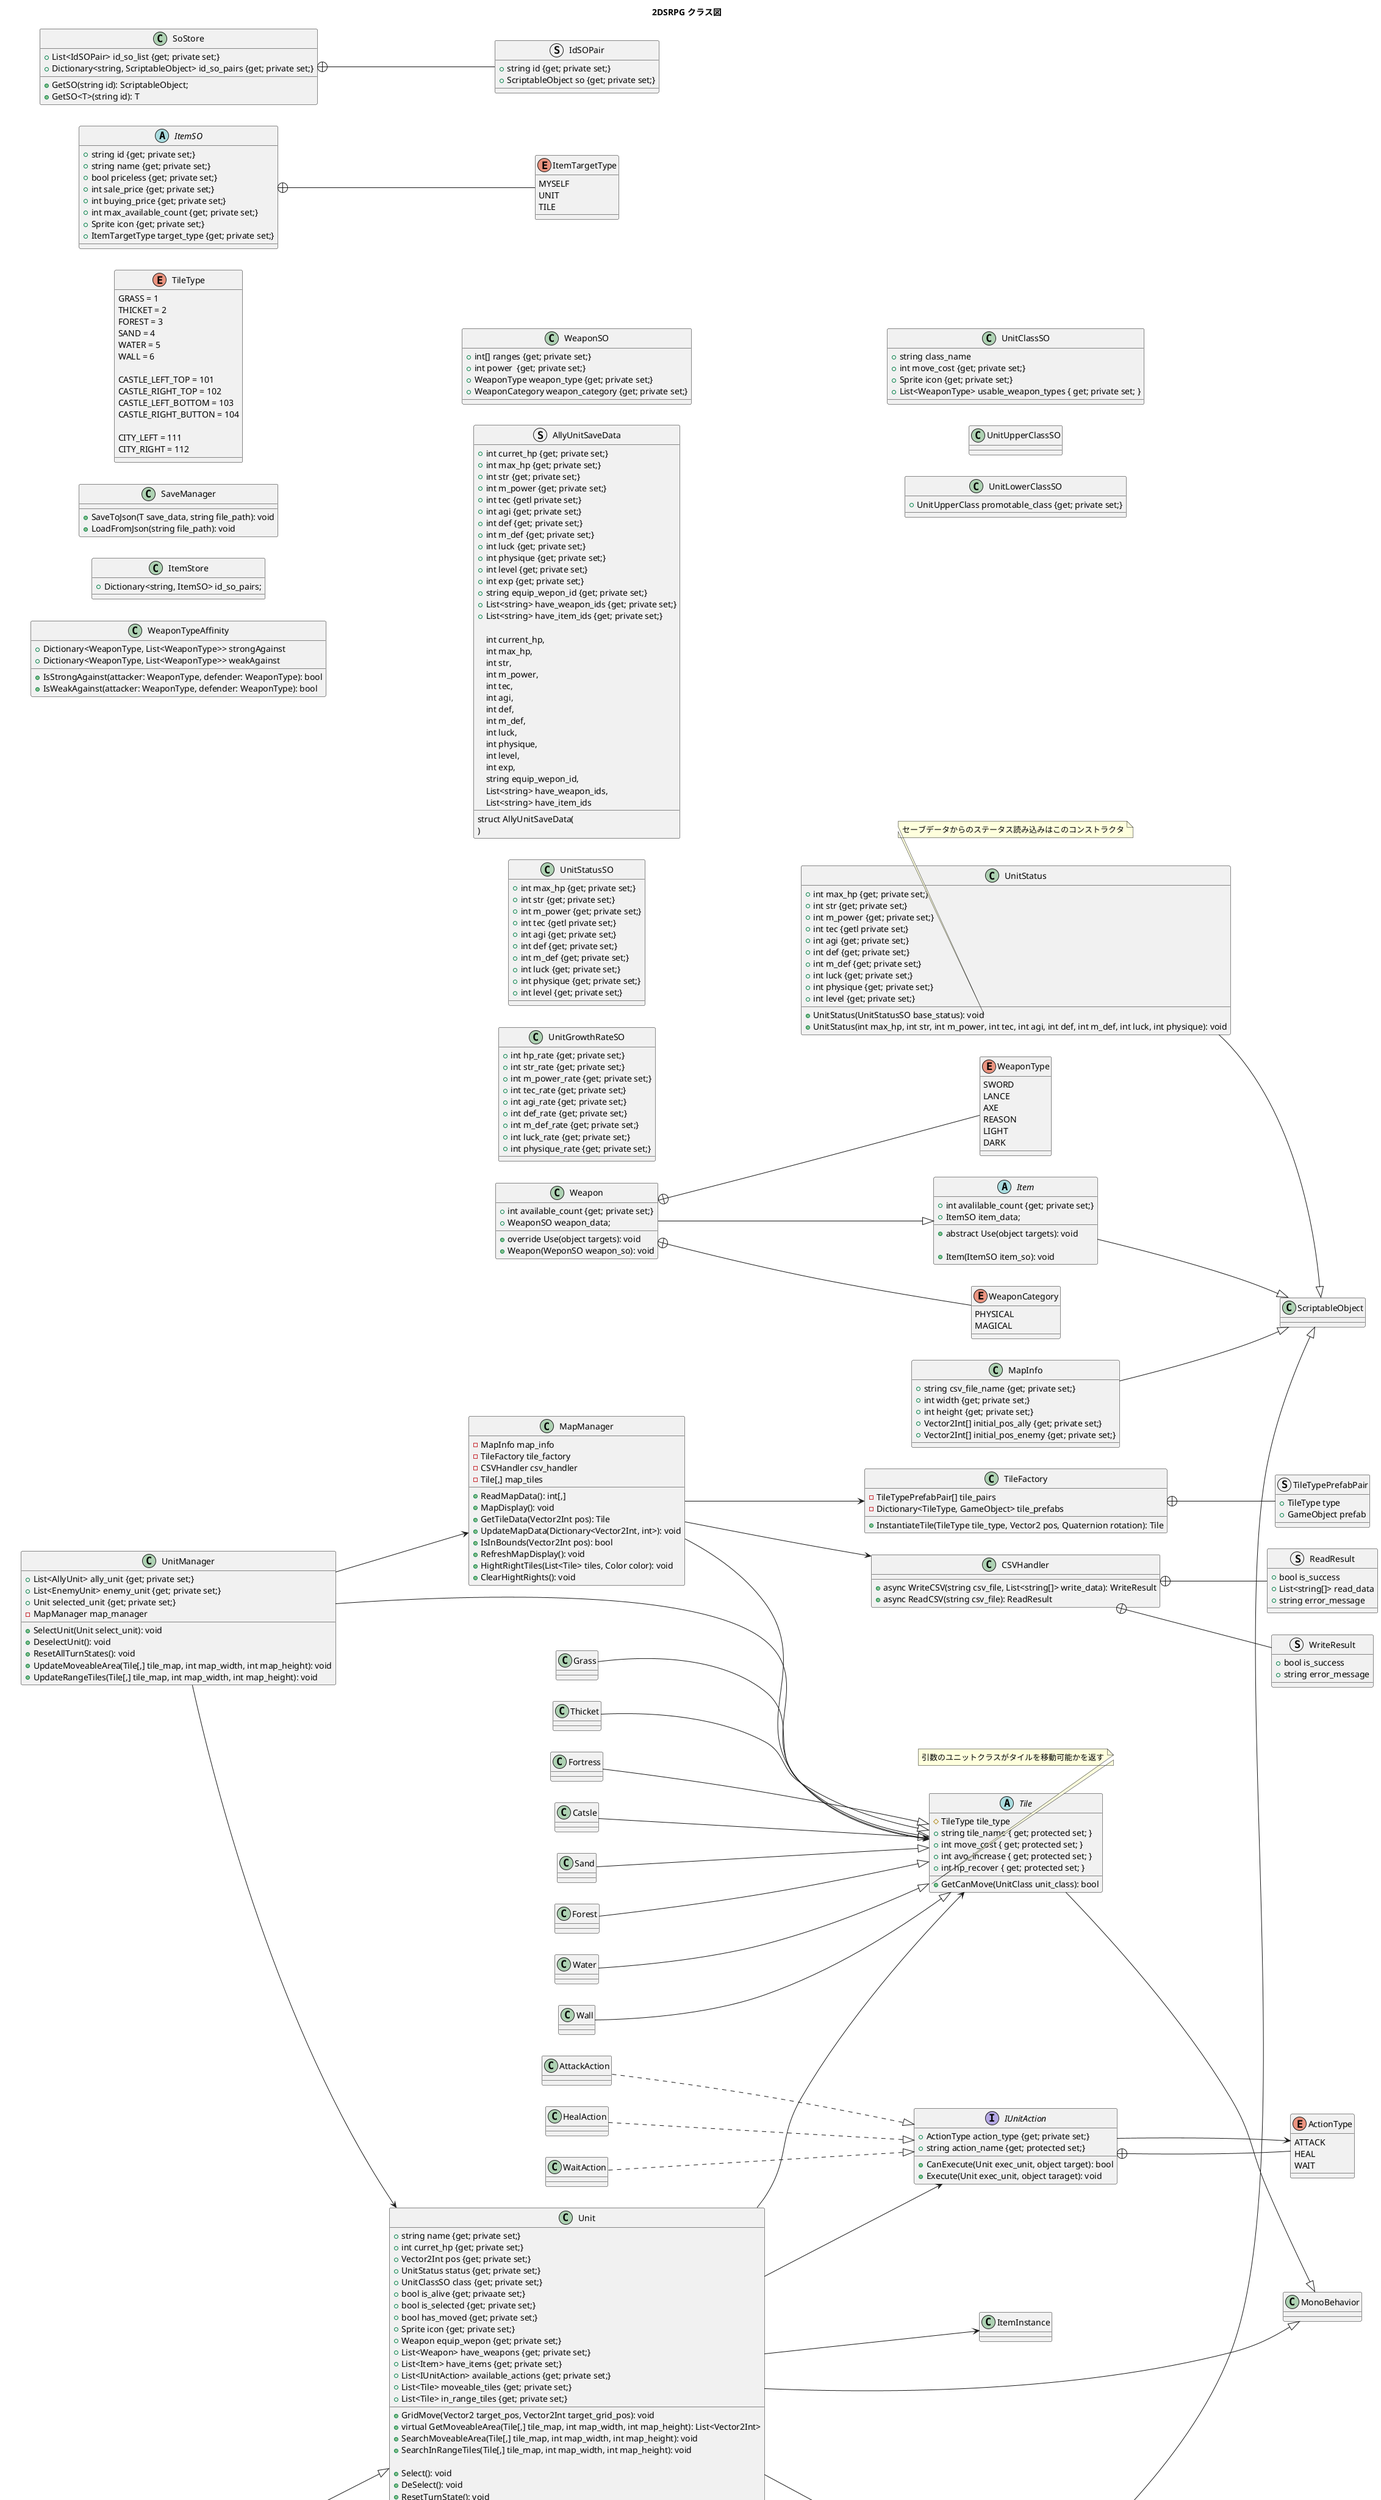 @startuml 2d_srpg_class
title 2DSRPG クラス図

left to right direction

enum TileType {
    GRASS = 1
    THICKET = 2
    FOREST = 3
    SAND = 4
    WATER = 5
    WALL = 6

    CASTLE_LEFT_TOP = 101
    CASTLE_RIGHT_TOP = 102
    CASTLE_LEFT_BOTTOM = 103
    CASTLE_RIGHT_BUTTON = 104

    CITY_LEFT = 111
    CITY_RIGHT = 112
}

enum ItemTargetType {
    MYSELF
    UNIT
    TILE
}

interface ISavaToJson {
    -SaveManager save_manager;
    +abstract SaveData(): void;
    +abstract LoadData(string json_text): void;
}

class SaveManager {
    +SaveToJson(T save_data, string file_path): void
    +LoadFromJson(string file_path): void
}

class SoStore {
    +List<IdSOPair> id_so_list {get; private set;}
    +Dictionary<string, ScriptableObject> id_so_pairs {get; private set;} 

    +GetSO(string id): ScriptableObject;
    +GetSO<T>(string id): T
}

struct IdSOPair {
    +string id {get; private set;}
    +ScriptableObject so {get; private set;}
}

SoStore +-- IdSOPair

class ItemStore {
    +Dictionary<string, ItemSO> id_so_pairs;
}

abstract ItemSO {
    +string id {get; private set;}
    +string name {get; private set;}
    +bool priceless {get; private set;}
    +int sale_price {get; private set;}
    +int buying_price {get; private set;}
    +int max_available_count {get; private set;}
    +Sprite icon {get; private set;}
    +ItemTargetType target_type {get; private set;}
}

abstract Item {
    +int avalilable_count {get; private set;}
    +ItemSO item_data;
    +abstract Use(object targets): void

    +Item(ItemSO item_so): void
}

ItemSO +-- ItemTargetType

class WeaponTypeAffinity {
    +Dictionary<WeaponType, List<WeaponType>> strongAgainst
    +Dictionary<WeaponType, List<WeaponType>> weakAgainst
    +IsStrongAgainst(attacker: WeaponType, defender: WeaponType): bool
    +IsWeakAgainst(attacker: WeaponType, defender: WeaponType): bool
}


class WeaponSO {
    +int[] ranges {get; private set;}
    +int power  {get; private set;}
    +WeaponType weapon_type {get; private set;}
    +WeaponCategory weapon_category {get; private set;}
}

class Weapon {
    +int available_count {get; private set;}
    +WeaponSO weapon_data; 
    +override Use(object targets): void
    +Weapon(WeponSO weapon_so): void
}

enum WeaponCategory {
    PHYSICAL
    MAGICAL
}

enum WeaponType {
    SWORD
    LANCE
    AXE
    REASON
    LIGHT
    DARK
}

Weapon +-- WeaponType
Weapon +-- WeaponCategory

enum ActionType {
    ATTACK
    HEAL
    WAIT
}

interface IUnitAction {
    +ActionType action_type {get; private set;}
    +string action_name {get; protected set;}
    +CanExecute(Unit exec_unit, object target): bool
    +Execute(Unit exec_unit, object taraget): void
}

IUnitAction +-- ActionType
IUnitAction --> ActionType

class AttackAction {
}

class HealAction {
}

class WaitAction {
}

class Unit {
    +string name {get; private set;}
    +int curret_hp {get; private set;}
    +Vector2Int pos {get; private set;}
    +UnitStatus status {get; private set;}
    +UnitClassSO class {get; private set;}
    +bool is_alive {get; privaate set;}
    +bool is_selected {get; private set;}
    +bool has_moved {get; private set;}
    +Sprite icon {get; private set;}
    +Weapon equip_wepon {get; private set;}
    +List<Weapon> have_weapons {get; private set;}
    +List<Item> have_items {get; private set;}
    +List<IUnitAction> available_actions {get; private set;}
    +List<Tile> moveable_tiles {get; private set;}
    +List<Tile> in_range_tiles {get; private set;}

    +GridMove(Vector2 target_pos, Vector2Int target_grid_pos): void
    +virtual GetMoveableArea(Tile[,] tile_map, int map_width, int map_height): List<Vector2Int>
    +SearchMoveableArea(Tile[,] tile_map, int map_width, int map_height): void
    +SearchInRangeTiles(Tile[,] tile_map, int map_width, int map_height): void

    +Select(): void
    +DeSelect(): void
    +ResetTurnState(): void
    +TakeDamege(int amount): void
    +Heal(int amount): void
    +UpdateAvailableActions(): void
}

class AllyUnit {
    +UnitGrowthRate growth_rate {get; private set;}
    +int exp {get; private set;}
    +GainExp(int exp_amount): void
    +LevelUp(): void
    +ClassPromote(): void
    +SaveData(): void;
    +LoadData(string json_text): void;
}

class EnemyUnit {
    +int base_exp_amount {get; private set;}
    +AIType ai_type {get; private set;}

    +override SearchMoveableArea(Tile[,] tile_map, int map_width, int map_height): void
    +MoveAgent(): void
}

struct AllyUnitSaveData {
    +int curret_hp {get; private set;}
    +int max_hp {get; private set;}
    +int str {get; private set;}
    +int m_power {get; private set;}
    +int tec {getl private set;}
    +int agi {get; private set;}
    +int def {get; private set;}
    +int m_def {get; private set;}
    +int luck {get; private set;}
    +int physique {get; private set;}
    +int level {get; private set;}
    +int exp {get; private set;}
    +string equip_wepon_id {get; private set;}
    +List<string> have_weapon_ids {get; private set;}
    +List<string> have_item_ids {get; private set;}

    struct AllyUnitSaveData(
        int current_hp,
        int max_hp,
        int str,
        int m_power,
        int tec,
        int agi,
        int def,
        int m_def,
        int luck,
        int physique,
        int level,
        int exp,
        string equip_wepon_id,
        List<string> have_weapon_ids,
        List<string> have_item_ids
    )
}

enum AIType {
    IDLE
    REACTIVE
    AGGRESSIVE
}

EnemyUnit +-- AIType

class UnitStatusSO {
    +int max_hp {get; private set;}
    +int str {get; private set;}
    +int m_power {get; private set;}
    +int tec {getl private set;}
    +int agi {get; private set;}
    +int def {get; private set;}
    +int m_def {get; private set;}
    +int luck {get; private set;}
    +int physique {get; private set;}
    +int level {get; private set;}
}

class UnitStatus {
    +int max_hp {get; private set;}
    +int str {get; private set;}
    +int m_power {get; private set;}
    +int tec {getl private set;}
    +int agi {get; private set;}
    +int def {get; private set;}
    +int m_def {get; private set;}
    +int luck {get; private set;}
    +int physique {get; private set;}
    +int level {get; private set;}

    +UnitStatus(UnitStatusSO base_status): void
    +UnitStatus(int max_hp, int str, int m_power, int tec, int agi, int def, int m_def, int luck, int physique): void
}

note right of UnitStatus::UnitStatus
    ユニットの初期ステータスはSOの静的データステータスを使う
end note

note right of UnitStatus::UnitStatus
    セーブデータからのステータス読み込みはこのコンストラクタ
end note

class UnitGrowthRateSO {
    +int hp_rate {get; private set;}
    +int str_rate {get; private set;}
    +int m_power_rate {get; private set;}
    +int tec_rate {get; private set;}
    +int agi_rate {get; private set;}
    +int def_rate {get; private set;}
    +int m_def_rate {get; private set;}
    +int luck_rate {get; private set;}
    +int physique_rate {get; private set;}
}

class UnitClassSO {
    +string class_name
    +int move_cost {get; private set;}
    +Sprite icon {get; private set;}
    +List<WeaponType> usable_weapon_types { get; private set; }
}

class UnitUpperClassSO {

}

class UnitLowerClassSO {
    +UnitUpperClass promotable_class {get; private set;}
}

class UnitManager {
    +List<AllyUnit> ally_unit {get; private set;}
    +List<EnemyUnit> enemy_unit {get; private set;}
    +Unit selected_unit {get; private set;}
    -MapManager map_manager

    +SelectUnit(Unit select_unit): void
    +DeselectUnit(): void
    +ResetAllTurnStates(): void
    +UpdateMoveableArea(Tile[,] tile_map, int map_width, int map_height): void
    +UpdateRangeTiles(Tile[,] tile_map, int map_width, int map_height): void
}

class MapManager {
    -MapInfo map_info
    -TileFactory tile_factory
    -CSVHandler csv_handler
    -Tile[,] map_tiles

    +ReadMapData(): int[,]
    +MapDisplay(): void
    +GetTileData(Vector2Int pos): Tile
    +UpdateMapData(Dictionary<Vector2Int, int>): void 
    +IsInBounds(Vector2Int pos): bool
    +RefreshMapDisplay(): void
    +HightRightTiles(List<Tile> tiles, Color color): void
    +ClearHightRights(): void
}

class TileFactory {
    -TileTypePrefabPair[] tile_pairs
    -Dictionary<TileType, GameObject> tile_prefabs

    +InstantiateTile(TileType tile_type, Vector2 pos, Quaternion rotation): Tile
}

struct TileTypePrefabPair {
    +TileType type
    +GameObject prefab
}

TileFactory +-- TileTypePrefabPair

class MonoBehavior {

}

class ScriptableObject {

}

class CSVHandler {
    +async WriteCSV(string csv_file, List<string[]> write_data): WriteResult
    +async ReadCSV(string csv_file): ReadResult
}

struct ReadResult {
    +bool is_success
    +List<string[]> read_data
    +string error_message
}

struct WriteResult {
    +bool is_success
    +string error_message
}

CSVHandler +-- ReadResult
CSVHandler +-- WriteResult

class MapInfo {
    +string csv_file_name {get; private set;}
    +int width {get; private set;}
    +int height {get; private set;}
    +Vector2Int[] initial_pos_ally {get; private set;}
    +Vector2Int[] initial_pos_enemy {get; private set;}
}

abstract Tile {
    #TileType tile_type
    +string tile_name { get; protected set; }
    +int move_cost { get; protected set; }
    +int avo_increase { get; protected set; }
    +int hp_recover { get; protected set; }

    +GetCanMove(UnitClass unit_class): bool
} 

note right of Tile::GetCanMove
    引数のユニットクラスがタイルを移動可能かを返す
end note

class Grass {

}

class Thicket {

}

class Fortress {

}

class Catsle {

}

class Sand {

}

class Forest {

}

class Water {

}

class Wall{

}

AttackAction ..|> IUnitAction
HealAction ..|> IUnitAction
WaitAction ..|> IUnitAction

Item --|> ScriptableObject
Weapon --|> Item

Unit --|> MonoBehavior
Unit --> UnitClass
Unit --> Tile
Unit --> IUnitAction
Unit --> ItemInstance

UnitClass --|> ScriptableObject
UnitStatus --|> ScriptableObject
AllyUnit --|> Unit
AllyUnit ..|> ISavaToJson
AllyUnit --> UnitGrowthRate
EnemyUnit --|> Unit
UnitUpperClass --|> UnitClass
UnitLowerClass --|> UnitClass

UnitManager --> Unit
UnitManager --> MapManager
UnitManager --> Tile

MapManager --> CSVHandler
MapManager --> TileFactory
MapManager --> Tile

MapInfo --|> ScriptableObject

Tile --|> MonoBehavior
Grass --|> Tile
Thicket --|> Tile
Fortress --|> Tile
Catsle --|> Tile
Sand --|> Tile
Forest --|> Tile
Wall --|> Tile
Water --|> Tile


@enduml